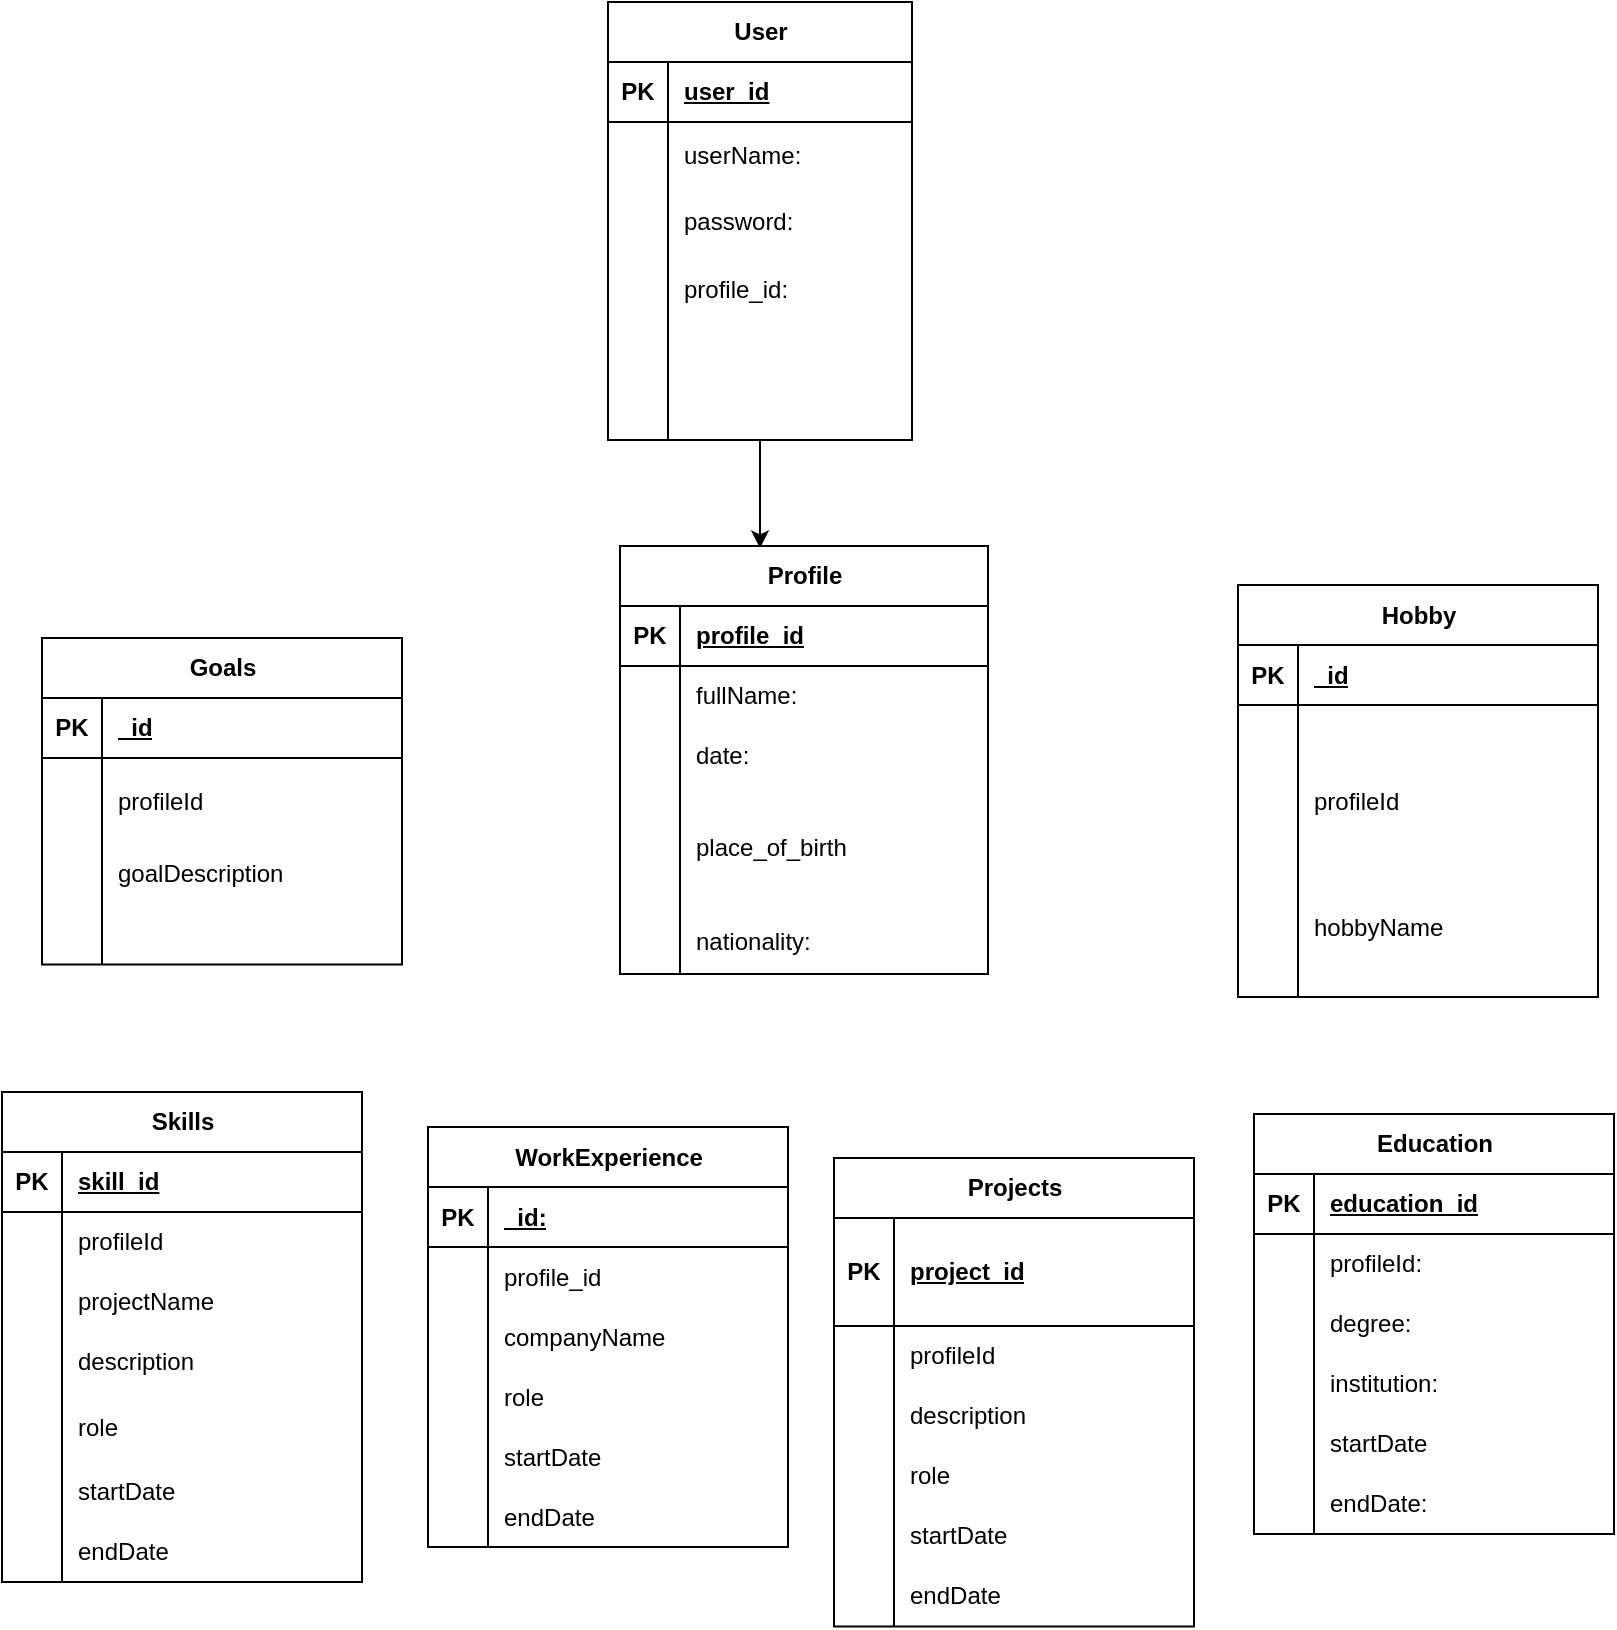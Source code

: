 <mxfile version="24.7.17">
  <diagram name="Trang-1" id="nGcaUoHozt7z9jAccIZH">
    <mxGraphModel dx="880" dy="472" grid="0" gridSize="10" guides="1" tooltips="1" connect="1" arrows="1" fold="1" page="1" pageScale="1" pageWidth="827" pageHeight="1169" math="0" shadow="0">
      <root>
        <mxCell id="0" />
        <mxCell id="1" parent="0" />
        <mxCell id="fSqRHW2vJqCwu24RdeoT-188" style="edgeStyle=orthogonalEdgeStyle;rounded=0;orthogonalLoop=1;jettySize=auto;html=1;" parent="1" source="fSqRHW2vJqCwu24RdeoT-1" edge="1">
          <mxGeometry relative="1" as="geometry">
            <mxPoint x="382.0" y="286.176" as="targetPoint" />
          </mxGeometry>
        </mxCell>
        <mxCell id="fSqRHW2vJqCwu24RdeoT-1" value="User" style="shape=table;startSize=30;container=1;collapsible=1;childLayout=tableLayout;fixedRows=1;rowLines=0;fontStyle=1;align=center;resizeLast=1;html=1;" parent="1" vertex="1">
          <mxGeometry x="306" y="13" width="152" height="219" as="geometry">
            <mxRectangle x="34" y="32" width="60" height="30" as="alternateBounds" />
          </mxGeometry>
        </mxCell>
        <mxCell id="fSqRHW2vJqCwu24RdeoT-2" value="" style="shape=tableRow;horizontal=0;startSize=0;swimlaneHead=0;swimlaneBody=0;fillColor=none;collapsible=0;dropTarget=0;points=[[0,0.5],[1,0.5]];portConstraint=eastwest;top=0;left=0;right=0;bottom=1;" parent="fSqRHW2vJqCwu24RdeoT-1" vertex="1">
          <mxGeometry y="30" width="152" height="30" as="geometry" />
        </mxCell>
        <mxCell id="fSqRHW2vJqCwu24RdeoT-3" value="PK" style="shape=partialRectangle;connectable=0;fillColor=none;top=0;left=0;bottom=0;right=0;fontStyle=1;overflow=hidden;whiteSpace=wrap;html=1;" parent="fSqRHW2vJqCwu24RdeoT-2" vertex="1">
          <mxGeometry width="30" height="30" as="geometry">
            <mxRectangle width="30" height="30" as="alternateBounds" />
          </mxGeometry>
        </mxCell>
        <mxCell id="fSqRHW2vJqCwu24RdeoT-4" value="user_id" style="shape=partialRectangle;connectable=0;fillColor=none;top=0;left=0;bottom=0;right=0;align=left;spacingLeft=6;fontStyle=5;overflow=hidden;whiteSpace=wrap;html=1;" parent="fSqRHW2vJqCwu24RdeoT-2" vertex="1">
          <mxGeometry x="30" width="122" height="30" as="geometry">
            <mxRectangle width="122" height="30" as="alternateBounds" />
          </mxGeometry>
        </mxCell>
        <mxCell id="fSqRHW2vJqCwu24RdeoT-5" value="" style="shape=tableRow;horizontal=0;startSize=0;swimlaneHead=0;swimlaneBody=0;fillColor=none;collapsible=0;dropTarget=0;points=[[0,0.5],[1,0.5]];portConstraint=eastwest;top=0;left=0;right=0;bottom=0;" parent="fSqRHW2vJqCwu24RdeoT-1" vertex="1">
          <mxGeometry y="60" width="152" height="34" as="geometry" />
        </mxCell>
        <mxCell id="fSqRHW2vJqCwu24RdeoT-6" value="" style="shape=partialRectangle;connectable=0;fillColor=none;top=0;left=0;bottom=0;right=0;editable=1;overflow=hidden;whiteSpace=wrap;html=1;" parent="fSqRHW2vJqCwu24RdeoT-5" vertex="1">
          <mxGeometry width="30" height="34" as="geometry">
            <mxRectangle width="30" height="34" as="alternateBounds" />
          </mxGeometry>
        </mxCell>
        <mxCell id="fSqRHW2vJqCwu24RdeoT-7" value="userName:" style="shape=partialRectangle;connectable=0;fillColor=none;top=0;left=0;bottom=0;right=0;align=left;spacingLeft=6;overflow=hidden;whiteSpace=wrap;html=1;" parent="fSqRHW2vJqCwu24RdeoT-5" vertex="1">
          <mxGeometry x="30" width="122" height="34" as="geometry">
            <mxRectangle width="122" height="34" as="alternateBounds" />
          </mxGeometry>
        </mxCell>
        <mxCell id="fSqRHW2vJqCwu24RdeoT-8" value="" style="shape=tableRow;horizontal=0;startSize=0;swimlaneHead=0;swimlaneBody=0;fillColor=none;collapsible=0;dropTarget=0;points=[[0,0.5],[1,0.5]];portConstraint=eastwest;top=0;left=0;right=0;bottom=0;" parent="fSqRHW2vJqCwu24RdeoT-1" vertex="1">
          <mxGeometry y="94" width="152" height="31" as="geometry" />
        </mxCell>
        <mxCell id="fSqRHW2vJqCwu24RdeoT-9" value="" style="shape=partialRectangle;connectable=0;fillColor=none;top=0;left=0;bottom=0;right=0;editable=1;overflow=hidden;whiteSpace=wrap;html=1;" parent="fSqRHW2vJqCwu24RdeoT-8" vertex="1">
          <mxGeometry width="30" height="31" as="geometry">
            <mxRectangle width="30" height="31" as="alternateBounds" />
          </mxGeometry>
        </mxCell>
        <mxCell id="fSqRHW2vJqCwu24RdeoT-10" value="password:" style="shape=partialRectangle;connectable=0;fillColor=none;top=0;left=0;bottom=0;right=0;align=left;spacingLeft=6;overflow=hidden;whiteSpace=wrap;html=1;" parent="fSqRHW2vJqCwu24RdeoT-8" vertex="1">
          <mxGeometry x="30" width="122" height="31" as="geometry">
            <mxRectangle width="122" height="31" as="alternateBounds" />
          </mxGeometry>
        </mxCell>
        <mxCell id="fSqRHW2vJqCwu24RdeoT-11" value="" style="shape=tableRow;horizontal=0;startSize=0;swimlaneHead=0;swimlaneBody=0;fillColor=none;collapsible=0;dropTarget=0;points=[[0,0.5],[1,0.5]];portConstraint=eastwest;top=0;left=0;right=0;bottom=0;" parent="fSqRHW2vJqCwu24RdeoT-1" vertex="1">
          <mxGeometry y="125" width="152" height="37" as="geometry" />
        </mxCell>
        <mxCell id="fSqRHW2vJqCwu24RdeoT-12" value="" style="shape=partialRectangle;connectable=0;fillColor=none;top=0;left=0;bottom=0;right=0;editable=1;overflow=hidden;whiteSpace=wrap;html=1;" parent="fSqRHW2vJqCwu24RdeoT-11" vertex="1">
          <mxGeometry width="30" height="37" as="geometry">
            <mxRectangle width="30" height="37" as="alternateBounds" />
          </mxGeometry>
        </mxCell>
        <mxCell id="fSqRHW2vJqCwu24RdeoT-13" value="profile_id:" style="shape=partialRectangle;connectable=0;fillColor=none;top=0;left=0;bottom=0;right=0;align=left;spacingLeft=6;overflow=hidden;whiteSpace=wrap;html=1;" parent="fSqRHW2vJqCwu24RdeoT-11" vertex="1">
          <mxGeometry x="30" width="122" height="37" as="geometry">
            <mxRectangle width="122" height="37" as="alternateBounds" />
          </mxGeometry>
        </mxCell>
        <mxCell id="fSqRHW2vJqCwu24RdeoT-45" value="" style="shape=tableRow;horizontal=0;startSize=0;swimlaneHead=0;swimlaneBody=0;fillColor=none;collapsible=0;dropTarget=0;points=[[0,0.5],[1,0.5]];portConstraint=eastwest;top=0;left=0;right=0;bottom=0;" parent="fSqRHW2vJqCwu24RdeoT-1" vertex="1">
          <mxGeometry y="162" width="152" height="37" as="geometry" />
        </mxCell>
        <mxCell id="fSqRHW2vJqCwu24RdeoT-46" value="" style="shape=partialRectangle;connectable=0;fillColor=none;top=0;left=0;bottom=0;right=0;editable=1;overflow=hidden;whiteSpace=wrap;html=1;" parent="fSqRHW2vJqCwu24RdeoT-45" vertex="1">
          <mxGeometry width="30" height="37" as="geometry">
            <mxRectangle width="30" height="37" as="alternateBounds" />
          </mxGeometry>
        </mxCell>
        <mxCell id="fSqRHW2vJqCwu24RdeoT-47" value="" style="shape=partialRectangle;connectable=0;fillColor=none;top=0;left=0;bottom=0;right=0;align=left;spacingLeft=6;overflow=hidden;whiteSpace=wrap;html=1;" parent="fSqRHW2vJqCwu24RdeoT-45" vertex="1">
          <mxGeometry x="30" width="122" height="37" as="geometry">
            <mxRectangle width="122" height="37" as="alternateBounds" />
          </mxGeometry>
        </mxCell>
        <mxCell id="fSqRHW2vJqCwu24RdeoT-64" value="" style="shape=tableRow;horizontal=0;startSize=0;swimlaneHead=0;swimlaneBody=0;fillColor=none;collapsible=0;dropTarget=0;points=[[0,0.5],[1,0.5]];portConstraint=eastwest;top=0;left=0;right=0;bottom=0;" parent="fSqRHW2vJqCwu24RdeoT-1" vertex="1">
          <mxGeometry y="199" width="152" height="20" as="geometry" />
        </mxCell>
        <mxCell id="fSqRHW2vJqCwu24RdeoT-65" value="" style="shape=partialRectangle;connectable=0;fillColor=none;top=0;left=0;bottom=0;right=0;editable=1;overflow=hidden;whiteSpace=wrap;html=1;" parent="fSqRHW2vJqCwu24RdeoT-64" vertex="1">
          <mxGeometry width="30" height="20" as="geometry">
            <mxRectangle width="30" height="20" as="alternateBounds" />
          </mxGeometry>
        </mxCell>
        <mxCell id="fSqRHW2vJqCwu24RdeoT-66" value="" style="shape=partialRectangle;connectable=0;fillColor=none;top=0;left=0;bottom=0;right=0;align=left;spacingLeft=6;overflow=hidden;whiteSpace=wrap;html=1;" parent="fSqRHW2vJqCwu24RdeoT-64" vertex="1">
          <mxGeometry x="30" width="122" height="20" as="geometry">
            <mxRectangle width="122" height="20" as="alternateBounds" />
          </mxGeometry>
        </mxCell>
        <mxCell id="fSqRHW2vJqCwu24RdeoT-67" value="Profile" style="shape=table;startSize=30;container=1;collapsible=1;childLayout=tableLayout;fixedRows=1;rowLines=0;fontStyle=1;align=center;resizeLast=1;html=1;" parent="1" vertex="1">
          <mxGeometry x="312" y="285" width="184" height="214" as="geometry" />
        </mxCell>
        <mxCell id="fSqRHW2vJqCwu24RdeoT-68" value="" style="shape=tableRow;horizontal=0;startSize=0;swimlaneHead=0;swimlaneBody=0;fillColor=none;collapsible=0;dropTarget=0;points=[[0,0.5],[1,0.5]];portConstraint=eastwest;top=0;left=0;right=0;bottom=1;" parent="fSqRHW2vJqCwu24RdeoT-67" vertex="1">
          <mxGeometry y="30" width="184" height="30" as="geometry" />
        </mxCell>
        <mxCell id="fSqRHW2vJqCwu24RdeoT-69" value="PK" style="shape=partialRectangle;connectable=0;fillColor=none;top=0;left=0;bottom=0;right=0;fontStyle=1;overflow=hidden;whiteSpace=wrap;html=1;" parent="fSqRHW2vJqCwu24RdeoT-68" vertex="1">
          <mxGeometry width="30" height="30" as="geometry">
            <mxRectangle width="30" height="30" as="alternateBounds" />
          </mxGeometry>
        </mxCell>
        <mxCell id="fSqRHW2vJqCwu24RdeoT-70" value="profile_id" style="shape=partialRectangle;connectable=0;fillColor=none;top=0;left=0;bottom=0;right=0;align=left;spacingLeft=6;fontStyle=5;overflow=hidden;whiteSpace=wrap;html=1;" parent="fSqRHW2vJqCwu24RdeoT-68" vertex="1">
          <mxGeometry x="30" width="154" height="30" as="geometry">
            <mxRectangle width="154" height="30" as="alternateBounds" />
          </mxGeometry>
        </mxCell>
        <mxCell id="fSqRHW2vJqCwu24RdeoT-71" value="" style="shape=tableRow;horizontal=0;startSize=0;swimlaneHead=0;swimlaneBody=0;fillColor=none;collapsible=0;dropTarget=0;points=[[0,0.5],[1,0.5]];portConstraint=eastwest;top=0;left=0;right=0;bottom=0;" parent="fSqRHW2vJqCwu24RdeoT-67" vertex="1">
          <mxGeometry y="60" width="184" height="30" as="geometry" />
        </mxCell>
        <mxCell id="fSqRHW2vJqCwu24RdeoT-72" value="" style="shape=partialRectangle;connectable=0;fillColor=none;top=0;left=0;bottom=0;right=0;editable=1;overflow=hidden;whiteSpace=wrap;html=1;" parent="fSqRHW2vJqCwu24RdeoT-71" vertex="1">
          <mxGeometry width="30" height="30" as="geometry">
            <mxRectangle width="30" height="30" as="alternateBounds" />
          </mxGeometry>
        </mxCell>
        <mxCell id="fSqRHW2vJqCwu24RdeoT-73" value="fullName:" style="shape=partialRectangle;connectable=0;fillColor=none;top=0;left=0;bottom=0;right=0;align=left;spacingLeft=6;overflow=hidden;whiteSpace=wrap;html=1;" parent="fSqRHW2vJqCwu24RdeoT-71" vertex="1">
          <mxGeometry x="30" width="154" height="30" as="geometry">
            <mxRectangle width="154" height="30" as="alternateBounds" />
          </mxGeometry>
        </mxCell>
        <mxCell id="fSqRHW2vJqCwu24RdeoT-74" value="" style="shape=tableRow;horizontal=0;startSize=0;swimlaneHead=0;swimlaneBody=0;fillColor=none;collapsible=0;dropTarget=0;points=[[0,0.5],[1,0.5]];portConstraint=eastwest;top=0;left=0;right=0;bottom=0;" parent="fSqRHW2vJqCwu24RdeoT-67" vertex="1">
          <mxGeometry y="90" width="184" height="30" as="geometry" />
        </mxCell>
        <mxCell id="fSqRHW2vJqCwu24RdeoT-75" value="" style="shape=partialRectangle;connectable=0;fillColor=none;top=0;left=0;bottom=0;right=0;editable=1;overflow=hidden;whiteSpace=wrap;html=1;" parent="fSqRHW2vJqCwu24RdeoT-74" vertex="1">
          <mxGeometry width="30" height="30" as="geometry">
            <mxRectangle width="30" height="30" as="alternateBounds" />
          </mxGeometry>
        </mxCell>
        <mxCell id="fSqRHW2vJqCwu24RdeoT-76" value="date:" style="shape=partialRectangle;connectable=0;fillColor=none;top=0;left=0;bottom=0;right=0;align=left;spacingLeft=6;overflow=hidden;whiteSpace=wrap;html=1;" parent="fSqRHW2vJqCwu24RdeoT-74" vertex="1">
          <mxGeometry x="30" width="154" height="30" as="geometry">
            <mxRectangle width="154" height="30" as="alternateBounds" />
          </mxGeometry>
        </mxCell>
        <mxCell id="fSqRHW2vJqCwu24RdeoT-77" value="" style="shape=tableRow;horizontal=0;startSize=0;swimlaneHead=0;swimlaneBody=0;fillColor=none;collapsible=0;dropTarget=0;points=[[0,0.5],[1,0.5]];portConstraint=eastwest;top=0;left=0;right=0;bottom=0;" parent="fSqRHW2vJqCwu24RdeoT-67" vertex="1">
          <mxGeometry y="120" width="184" height="62" as="geometry" />
        </mxCell>
        <mxCell id="fSqRHW2vJqCwu24RdeoT-78" value="" style="shape=partialRectangle;connectable=0;fillColor=none;top=0;left=0;bottom=0;right=0;editable=1;overflow=hidden;whiteSpace=wrap;html=1;" parent="fSqRHW2vJqCwu24RdeoT-77" vertex="1">
          <mxGeometry width="30" height="62" as="geometry">
            <mxRectangle width="30" height="62" as="alternateBounds" />
          </mxGeometry>
        </mxCell>
        <mxCell id="fSqRHW2vJqCwu24RdeoT-79" value="place_of_birth" style="shape=partialRectangle;connectable=0;fillColor=none;top=0;left=0;bottom=0;right=0;align=left;spacingLeft=6;overflow=hidden;whiteSpace=wrap;html=1;" parent="fSqRHW2vJqCwu24RdeoT-77" vertex="1">
          <mxGeometry x="30" width="154" height="62" as="geometry">
            <mxRectangle width="154" height="62" as="alternateBounds" />
          </mxGeometry>
        </mxCell>
        <mxCell id="fSqRHW2vJqCwu24RdeoT-80" value="" style="shape=tableRow;horizontal=0;startSize=0;swimlaneHead=0;swimlaneBody=0;fillColor=none;collapsible=0;dropTarget=0;points=[[0,0.5],[1,0.5]];portConstraint=eastwest;top=0;left=0;right=0;bottom=0;" parent="fSqRHW2vJqCwu24RdeoT-67" vertex="1">
          <mxGeometry y="182" width="184" height="32" as="geometry" />
        </mxCell>
        <mxCell id="fSqRHW2vJqCwu24RdeoT-81" value="" style="shape=partialRectangle;connectable=0;fillColor=none;top=0;left=0;bottom=0;right=0;editable=1;overflow=hidden;whiteSpace=wrap;html=1;" parent="fSqRHW2vJqCwu24RdeoT-80" vertex="1">
          <mxGeometry width="30" height="32" as="geometry">
            <mxRectangle width="30" height="32" as="alternateBounds" />
          </mxGeometry>
        </mxCell>
        <mxCell id="fSqRHW2vJqCwu24RdeoT-82" value="nationality:" style="shape=partialRectangle;connectable=0;fillColor=none;top=0;left=0;bottom=0;right=0;align=left;spacingLeft=6;overflow=hidden;whiteSpace=wrap;html=1;" parent="fSqRHW2vJqCwu24RdeoT-80" vertex="1">
          <mxGeometry x="30" width="154" height="32" as="geometry">
            <mxRectangle width="154" height="32" as="alternateBounds" />
          </mxGeometry>
        </mxCell>
        <mxCell id="fSqRHW2vJqCwu24RdeoT-83" value="Education" style="shape=table;startSize=30;container=1;collapsible=1;childLayout=tableLayout;fixedRows=1;rowLines=0;fontStyle=1;align=center;resizeLast=1;html=1;" parent="1" vertex="1">
          <mxGeometry x="629" y="569" width="180" height="210" as="geometry" />
        </mxCell>
        <mxCell id="fSqRHW2vJqCwu24RdeoT-84" value="" style="shape=tableRow;horizontal=0;startSize=0;swimlaneHead=0;swimlaneBody=0;fillColor=none;collapsible=0;dropTarget=0;points=[[0,0.5],[1,0.5]];portConstraint=eastwest;top=0;left=0;right=0;bottom=1;" parent="fSqRHW2vJqCwu24RdeoT-83" vertex="1">
          <mxGeometry y="30" width="180" height="30" as="geometry" />
        </mxCell>
        <mxCell id="fSqRHW2vJqCwu24RdeoT-85" value="PK" style="shape=partialRectangle;connectable=0;fillColor=none;top=0;left=0;bottom=0;right=0;fontStyle=1;overflow=hidden;whiteSpace=wrap;html=1;" parent="fSqRHW2vJqCwu24RdeoT-84" vertex="1">
          <mxGeometry width="30" height="30" as="geometry">
            <mxRectangle width="30" height="30" as="alternateBounds" />
          </mxGeometry>
        </mxCell>
        <mxCell id="fSqRHW2vJqCwu24RdeoT-86" value="education_id" style="shape=partialRectangle;connectable=0;fillColor=none;top=0;left=0;bottom=0;right=0;align=left;spacingLeft=6;fontStyle=5;overflow=hidden;whiteSpace=wrap;html=1;" parent="fSqRHW2vJqCwu24RdeoT-84" vertex="1">
          <mxGeometry x="30" width="150" height="30" as="geometry">
            <mxRectangle width="150" height="30" as="alternateBounds" />
          </mxGeometry>
        </mxCell>
        <mxCell id="fSqRHW2vJqCwu24RdeoT-87" value="" style="shape=tableRow;horizontal=0;startSize=0;swimlaneHead=0;swimlaneBody=0;fillColor=none;collapsible=0;dropTarget=0;points=[[0,0.5],[1,0.5]];portConstraint=eastwest;top=0;left=0;right=0;bottom=0;" parent="fSqRHW2vJqCwu24RdeoT-83" vertex="1">
          <mxGeometry y="60" width="180" height="30" as="geometry" />
        </mxCell>
        <mxCell id="fSqRHW2vJqCwu24RdeoT-88" value="" style="shape=partialRectangle;connectable=0;fillColor=none;top=0;left=0;bottom=0;right=0;editable=1;overflow=hidden;whiteSpace=wrap;html=1;" parent="fSqRHW2vJqCwu24RdeoT-87" vertex="1">
          <mxGeometry width="30" height="30" as="geometry">
            <mxRectangle width="30" height="30" as="alternateBounds" />
          </mxGeometry>
        </mxCell>
        <mxCell id="fSqRHW2vJqCwu24RdeoT-89" value="profileId:" style="shape=partialRectangle;connectable=0;fillColor=none;top=0;left=0;bottom=0;right=0;align=left;spacingLeft=6;overflow=hidden;whiteSpace=wrap;html=1;" parent="fSqRHW2vJqCwu24RdeoT-87" vertex="1">
          <mxGeometry x="30" width="150" height="30" as="geometry">
            <mxRectangle width="150" height="30" as="alternateBounds" />
          </mxGeometry>
        </mxCell>
        <mxCell id="fSqRHW2vJqCwu24RdeoT-90" value="" style="shape=tableRow;horizontal=0;startSize=0;swimlaneHead=0;swimlaneBody=0;fillColor=none;collapsible=0;dropTarget=0;points=[[0,0.5],[1,0.5]];portConstraint=eastwest;top=0;left=0;right=0;bottom=0;" parent="fSqRHW2vJqCwu24RdeoT-83" vertex="1">
          <mxGeometry y="90" width="180" height="30" as="geometry" />
        </mxCell>
        <mxCell id="fSqRHW2vJqCwu24RdeoT-91" value="" style="shape=partialRectangle;connectable=0;fillColor=none;top=0;left=0;bottom=0;right=0;editable=1;overflow=hidden;whiteSpace=wrap;html=1;" parent="fSqRHW2vJqCwu24RdeoT-90" vertex="1">
          <mxGeometry width="30" height="30" as="geometry">
            <mxRectangle width="30" height="30" as="alternateBounds" />
          </mxGeometry>
        </mxCell>
        <mxCell id="fSqRHW2vJqCwu24RdeoT-92" value="degree:" style="shape=partialRectangle;connectable=0;fillColor=none;top=0;left=0;bottom=0;right=0;align=left;spacingLeft=6;overflow=hidden;whiteSpace=wrap;html=1;" parent="fSqRHW2vJqCwu24RdeoT-90" vertex="1">
          <mxGeometry x="30" width="150" height="30" as="geometry">
            <mxRectangle width="150" height="30" as="alternateBounds" />
          </mxGeometry>
        </mxCell>
        <mxCell id="fSqRHW2vJqCwu24RdeoT-93" value="" style="shape=tableRow;horizontal=0;startSize=0;swimlaneHead=0;swimlaneBody=0;fillColor=none;collapsible=0;dropTarget=0;points=[[0,0.5],[1,0.5]];portConstraint=eastwest;top=0;left=0;right=0;bottom=0;" parent="fSqRHW2vJqCwu24RdeoT-83" vertex="1">
          <mxGeometry y="120" width="180" height="30" as="geometry" />
        </mxCell>
        <mxCell id="fSqRHW2vJqCwu24RdeoT-94" value="" style="shape=partialRectangle;connectable=0;fillColor=none;top=0;left=0;bottom=0;right=0;editable=1;overflow=hidden;whiteSpace=wrap;html=1;" parent="fSqRHW2vJqCwu24RdeoT-93" vertex="1">
          <mxGeometry width="30" height="30" as="geometry">
            <mxRectangle width="30" height="30" as="alternateBounds" />
          </mxGeometry>
        </mxCell>
        <mxCell id="fSqRHW2vJqCwu24RdeoT-95" value="institution:" style="shape=partialRectangle;connectable=0;fillColor=none;top=0;left=0;bottom=0;right=0;align=left;spacingLeft=6;overflow=hidden;whiteSpace=wrap;html=1;" parent="fSqRHW2vJqCwu24RdeoT-93" vertex="1">
          <mxGeometry x="30" width="150" height="30" as="geometry">
            <mxRectangle width="150" height="30" as="alternateBounds" />
          </mxGeometry>
        </mxCell>
        <mxCell id="fSqRHW2vJqCwu24RdeoT-96" value="" style="shape=tableRow;horizontal=0;startSize=0;swimlaneHead=0;swimlaneBody=0;fillColor=none;collapsible=0;dropTarget=0;points=[[0,0.5],[1,0.5]];portConstraint=eastwest;top=0;left=0;right=0;bottom=0;" parent="fSqRHW2vJqCwu24RdeoT-83" vertex="1">
          <mxGeometry y="150" width="180" height="30" as="geometry" />
        </mxCell>
        <mxCell id="fSqRHW2vJqCwu24RdeoT-97" value="" style="shape=partialRectangle;connectable=0;fillColor=none;top=0;left=0;bottom=0;right=0;editable=1;overflow=hidden;whiteSpace=wrap;html=1;" parent="fSqRHW2vJqCwu24RdeoT-96" vertex="1">
          <mxGeometry width="30" height="30" as="geometry">
            <mxRectangle width="30" height="30" as="alternateBounds" />
          </mxGeometry>
        </mxCell>
        <mxCell id="fSqRHW2vJqCwu24RdeoT-98" value=" startDate" style="shape=partialRectangle;connectable=0;fillColor=none;top=0;left=0;bottom=0;right=0;align=left;spacingLeft=6;overflow=hidden;whiteSpace=wrap;html=1;" parent="fSqRHW2vJqCwu24RdeoT-96" vertex="1">
          <mxGeometry x="30" width="150" height="30" as="geometry">
            <mxRectangle width="150" height="30" as="alternateBounds" />
          </mxGeometry>
        </mxCell>
        <mxCell id="fSqRHW2vJqCwu24RdeoT-99" value="" style="shape=tableRow;horizontal=0;startSize=0;swimlaneHead=0;swimlaneBody=0;fillColor=none;collapsible=0;dropTarget=0;points=[[0,0.5],[1,0.5]];portConstraint=eastwest;top=0;left=0;right=0;bottom=0;" parent="fSqRHW2vJqCwu24RdeoT-83" vertex="1">
          <mxGeometry y="180" width="180" height="30" as="geometry" />
        </mxCell>
        <mxCell id="fSqRHW2vJqCwu24RdeoT-100" value="" style="shape=partialRectangle;connectable=0;fillColor=none;top=0;left=0;bottom=0;right=0;editable=1;overflow=hidden;whiteSpace=wrap;html=1;" parent="fSqRHW2vJqCwu24RdeoT-99" vertex="1">
          <mxGeometry width="30" height="30" as="geometry">
            <mxRectangle width="30" height="30" as="alternateBounds" />
          </mxGeometry>
        </mxCell>
        <mxCell id="fSqRHW2vJqCwu24RdeoT-101" value="endDate:" style="shape=partialRectangle;connectable=0;fillColor=none;top=0;left=0;bottom=0;right=0;align=left;spacingLeft=6;overflow=hidden;whiteSpace=wrap;html=1;" parent="fSqRHW2vJqCwu24RdeoT-99" vertex="1">
          <mxGeometry x="30" width="150" height="30" as="geometry">
            <mxRectangle width="150" height="30" as="alternateBounds" />
          </mxGeometry>
        </mxCell>
        <mxCell id="fSqRHW2vJqCwu24RdeoT-102" value="Skills" style="shape=table;startSize=30;container=1;collapsible=1;childLayout=tableLayout;fixedRows=1;rowLines=0;fontStyle=1;align=center;resizeLast=1;html=1;" parent="1" vertex="1">
          <mxGeometry x="3" y="558" width="180" height="245" as="geometry" />
        </mxCell>
        <mxCell id="fSqRHW2vJqCwu24RdeoT-103" value="" style="shape=tableRow;horizontal=0;startSize=0;swimlaneHead=0;swimlaneBody=0;fillColor=none;collapsible=0;dropTarget=0;points=[[0,0.5],[1,0.5]];portConstraint=eastwest;top=0;left=0;right=0;bottom=1;" parent="fSqRHW2vJqCwu24RdeoT-102" vertex="1">
          <mxGeometry y="30" width="180" height="30" as="geometry" />
        </mxCell>
        <mxCell id="fSqRHW2vJqCwu24RdeoT-104" value="PK" style="shape=partialRectangle;connectable=0;fillColor=none;top=0;left=0;bottom=0;right=0;fontStyle=1;overflow=hidden;whiteSpace=wrap;html=1;" parent="fSqRHW2vJqCwu24RdeoT-103" vertex="1">
          <mxGeometry width="30" height="30" as="geometry">
            <mxRectangle width="30" height="30" as="alternateBounds" />
          </mxGeometry>
        </mxCell>
        <mxCell id="fSqRHW2vJqCwu24RdeoT-105" value="skill_id" style="shape=partialRectangle;connectable=0;fillColor=none;top=0;left=0;bottom=0;right=0;align=left;spacingLeft=6;fontStyle=5;overflow=hidden;whiteSpace=wrap;html=1;" parent="fSqRHW2vJqCwu24RdeoT-103" vertex="1">
          <mxGeometry x="30" width="150" height="30" as="geometry">
            <mxRectangle width="150" height="30" as="alternateBounds" />
          </mxGeometry>
        </mxCell>
        <mxCell id="fSqRHW2vJqCwu24RdeoT-106" value="" style="shape=tableRow;horizontal=0;startSize=0;swimlaneHead=0;swimlaneBody=0;fillColor=none;collapsible=0;dropTarget=0;points=[[0,0.5],[1,0.5]];portConstraint=eastwest;top=0;left=0;right=0;bottom=0;" parent="fSqRHW2vJqCwu24RdeoT-102" vertex="1">
          <mxGeometry y="60" width="180" height="30" as="geometry" />
        </mxCell>
        <mxCell id="fSqRHW2vJqCwu24RdeoT-107" value="" style="shape=partialRectangle;connectable=0;fillColor=none;top=0;left=0;bottom=0;right=0;editable=1;overflow=hidden;whiteSpace=wrap;html=1;" parent="fSqRHW2vJqCwu24RdeoT-106" vertex="1">
          <mxGeometry width="30" height="30" as="geometry">
            <mxRectangle width="30" height="30" as="alternateBounds" />
          </mxGeometry>
        </mxCell>
        <mxCell id="fSqRHW2vJqCwu24RdeoT-108" value="profileId" style="shape=partialRectangle;connectable=0;fillColor=none;top=0;left=0;bottom=0;right=0;align=left;spacingLeft=6;overflow=hidden;whiteSpace=wrap;html=1;" parent="fSqRHW2vJqCwu24RdeoT-106" vertex="1">
          <mxGeometry x="30" width="150" height="30" as="geometry">
            <mxRectangle width="150" height="30" as="alternateBounds" />
          </mxGeometry>
        </mxCell>
        <mxCell id="fSqRHW2vJqCwu24RdeoT-109" value="" style="shape=tableRow;horizontal=0;startSize=0;swimlaneHead=0;swimlaneBody=0;fillColor=none;collapsible=0;dropTarget=0;points=[[0,0.5],[1,0.5]];portConstraint=eastwest;top=0;left=0;right=0;bottom=0;" parent="fSqRHW2vJqCwu24RdeoT-102" vertex="1">
          <mxGeometry y="90" width="180" height="30" as="geometry" />
        </mxCell>
        <mxCell id="fSqRHW2vJqCwu24RdeoT-110" value="" style="shape=partialRectangle;connectable=0;fillColor=none;top=0;left=0;bottom=0;right=0;editable=1;overflow=hidden;whiteSpace=wrap;html=1;" parent="fSqRHW2vJqCwu24RdeoT-109" vertex="1">
          <mxGeometry width="30" height="30" as="geometry">
            <mxRectangle width="30" height="30" as="alternateBounds" />
          </mxGeometry>
        </mxCell>
        <mxCell id="fSqRHW2vJqCwu24RdeoT-111" value="projectName" style="shape=partialRectangle;connectable=0;fillColor=none;top=0;left=0;bottom=0;right=0;align=left;spacingLeft=6;overflow=hidden;whiteSpace=wrap;html=1;" parent="fSqRHW2vJqCwu24RdeoT-109" vertex="1">
          <mxGeometry x="30" width="150" height="30" as="geometry">
            <mxRectangle width="150" height="30" as="alternateBounds" />
          </mxGeometry>
        </mxCell>
        <mxCell id="fSqRHW2vJqCwu24RdeoT-112" value="" style="shape=tableRow;horizontal=0;startSize=0;swimlaneHead=0;swimlaneBody=0;fillColor=none;collapsible=0;dropTarget=0;points=[[0,0.5],[1,0.5]];portConstraint=eastwest;top=0;left=0;right=0;bottom=0;" parent="fSqRHW2vJqCwu24RdeoT-102" vertex="1">
          <mxGeometry y="120" width="180" height="30" as="geometry" />
        </mxCell>
        <mxCell id="fSqRHW2vJqCwu24RdeoT-113" value="" style="shape=partialRectangle;connectable=0;fillColor=none;top=0;left=0;bottom=0;right=0;editable=1;overflow=hidden;whiteSpace=wrap;html=1;" parent="fSqRHW2vJqCwu24RdeoT-112" vertex="1">
          <mxGeometry width="30" height="30" as="geometry">
            <mxRectangle width="30" height="30" as="alternateBounds" />
          </mxGeometry>
        </mxCell>
        <mxCell id="fSqRHW2vJqCwu24RdeoT-114" value="description" style="shape=partialRectangle;connectable=0;fillColor=none;top=0;left=0;bottom=0;right=0;align=left;spacingLeft=6;overflow=hidden;whiteSpace=wrap;html=1;" parent="fSqRHW2vJqCwu24RdeoT-112" vertex="1">
          <mxGeometry x="30" width="150" height="30" as="geometry">
            <mxRectangle width="150" height="30" as="alternateBounds" />
          </mxGeometry>
        </mxCell>
        <mxCell id="fSqRHW2vJqCwu24RdeoT-115" value="" style="shape=tableRow;horizontal=0;startSize=0;swimlaneHead=0;swimlaneBody=0;fillColor=none;collapsible=0;dropTarget=0;points=[[0,0.5],[1,0.5]];portConstraint=eastwest;top=0;left=0;right=0;bottom=0;" parent="fSqRHW2vJqCwu24RdeoT-102" vertex="1">
          <mxGeometry y="150" width="180" height="35" as="geometry" />
        </mxCell>
        <mxCell id="fSqRHW2vJqCwu24RdeoT-116" value="" style="shape=partialRectangle;connectable=0;fillColor=none;top=0;left=0;bottom=0;right=0;editable=1;overflow=hidden;whiteSpace=wrap;html=1;" parent="fSqRHW2vJqCwu24RdeoT-115" vertex="1">
          <mxGeometry width="30" height="35" as="geometry">
            <mxRectangle width="30" height="35" as="alternateBounds" />
          </mxGeometry>
        </mxCell>
        <mxCell id="fSqRHW2vJqCwu24RdeoT-117" value="role" style="shape=partialRectangle;connectable=0;fillColor=none;top=0;left=0;bottom=0;right=0;align=left;spacingLeft=6;overflow=hidden;whiteSpace=wrap;html=1;" parent="fSqRHW2vJqCwu24RdeoT-115" vertex="1">
          <mxGeometry x="30" width="150" height="35" as="geometry">
            <mxRectangle width="150" height="35" as="alternateBounds" />
          </mxGeometry>
        </mxCell>
        <mxCell id="fSqRHW2vJqCwu24RdeoT-118" value="" style="shape=tableRow;horizontal=0;startSize=0;swimlaneHead=0;swimlaneBody=0;fillColor=none;collapsible=0;dropTarget=0;points=[[0,0.5],[1,0.5]];portConstraint=eastwest;top=0;left=0;right=0;bottom=0;" parent="fSqRHW2vJqCwu24RdeoT-102" vertex="1">
          <mxGeometry y="185" width="180" height="30" as="geometry" />
        </mxCell>
        <mxCell id="fSqRHW2vJqCwu24RdeoT-119" value="" style="shape=partialRectangle;connectable=0;fillColor=none;top=0;left=0;bottom=0;right=0;editable=1;overflow=hidden;whiteSpace=wrap;html=1;" parent="fSqRHW2vJqCwu24RdeoT-118" vertex="1">
          <mxGeometry width="30" height="30" as="geometry">
            <mxRectangle width="30" height="30" as="alternateBounds" />
          </mxGeometry>
        </mxCell>
        <mxCell id="fSqRHW2vJqCwu24RdeoT-120" value="startDate" style="shape=partialRectangle;connectable=0;fillColor=none;top=0;left=0;bottom=0;right=0;align=left;spacingLeft=6;overflow=hidden;whiteSpace=wrap;html=1;" parent="fSqRHW2vJqCwu24RdeoT-118" vertex="1">
          <mxGeometry x="30" width="150" height="30" as="geometry">
            <mxRectangle width="150" height="30" as="alternateBounds" />
          </mxGeometry>
        </mxCell>
        <mxCell id="fSqRHW2vJqCwu24RdeoT-121" value="" style="shape=tableRow;horizontal=0;startSize=0;swimlaneHead=0;swimlaneBody=0;fillColor=none;collapsible=0;dropTarget=0;points=[[0,0.5],[1,0.5]];portConstraint=eastwest;top=0;left=0;right=0;bottom=0;" parent="fSqRHW2vJqCwu24RdeoT-102" vertex="1">
          <mxGeometry y="215" width="180" height="30" as="geometry" />
        </mxCell>
        <mxCell id="fSqRHW2vJqCwu24RdeoT-122" value="" style="shape=partialRectangle;connectable=0;fillColor=none;top=0;left=0;bottom=0;right=0;editable=1;overflow=hidden;whiteSpace=wrap;html=1;" parent="fSqRHW2vJqCwu24RdeoT-121" vertex="1">
          <mxGeometry width="30" height="30" as="geometry">
            <mxRectangle width="30" height="30" as="alternateBounds" />
          </mxGeometry>
        </mxCell>
        <mxCell id="fSqRHW2vJqCwu24RdeoT-123" value="endDate" style="shape=partialRectangle;connectable=0;fillColor=none;top=0;left=0;bottom=0;right=0;align=left;spacingLeft=6;overflow=hidden;whiteSpace=wrap;html=1;" parent="fSqRHW2vJqCwu24RdeoT-121" vertex="1">
          <mxGeometry x="30" width="150" height="30" as="geometry">
            <mxRectangle width="150" height="30" as="alternateBounds" />
          </mxGeometry>
        </mxCell>
        <mxCell id="fSqRHW2vJqCwu24RdeoT-143" value="Hobby" style="shape=table;startSize=30;container=1;collapsible=1;childLayout=tableLayout;fixedRows=1;rowLines=0;fontStyle=1;align=center;resizeLast=1;html=1;" parent="1" vertex="1">
          <mxGeometry x="621" y="304.56" width="180" height="206" as="geometry" />
        </mxCell>
        <mxCell id="fSqRHW2vJqCwu24RdeoT-144" value="" style="shape=tableRow;horizontal=0;startSize=0;swimlaneHead=0;swimlaneBody=0;fillColor=none;collapsible=0;dropTarget=0;points=[[0,0.5],[1,0.5]];portConstraint=eastwest;top=0;left=0;right=0;bottom=1;" parent="fSqRHW2vJqCwu24RdeoT-143" vertex="1">
          <mxGeometry y="30" width="180" height="30" as="geometry" />
        </mxCell>
        <mxCell id="fSqRHW2vJqCwu24RdeoT-145" value="PK" style="shape=partialRectangle;connectable=0;fillColor=none;top=0;left=0;bottom=0;right=0;fontStyle=1;overflow=hidden;whiteSpace=wrap;html=1;" parent="fSqRHW2vJqCwu24RdeoT-144" vertex="1">
          <mxGeometry width="30" height="30" as="geometry">
            <mxRectangle width="30" height="30" as="alternateBounds" />
          </mxGeometry>
        </mxCell>
        <mxCell id="fSqRHW2vJqCwu24RdeoT-146" value="_id" style="shape=partialRectangle;connectable=0;fillColor=none;top=0;left=0;bottom=0;right=0;align=left;spacingLeft=6;fontStyle=5;overflow=hidden;whiteSpace=wrap;html=1;" parent="fSqRHW2vJqCwu24RdeoT-144" vertex="1">
          <mxGeometry x="30" width="150" height="30" as="geometry">
            <mxRectangle width="150" height="30" as="alternateBounds" />
          </mxGeometry>
        </mxCell>
        <mxCell id="fSqRHW2vJqCwu24RdeoT-147" value="" style="shape=tableRow;horizontal=0;startSize=0;swimlaneHead=0;swimlaneBody=0;fillColor=none;collapsible=0;dropTarget=0;points=[[0,0.5],[1,0.5]];portConstraint=eastwest;top=0;left=0;right=0;bottom=0;" parent="fSqRHW2vJqCwu24RdeoT-143" vertex="1">
          <mxGeometry y="60" width="180" height="96" as="geometry" />
        </mxCell>
        <mxCell id="fSqRHW2vJqCwu24RdeoT-148" value="" style="shape=partialRectangle;connectable=0;fillColor=none;top=0;left=0;bottom=0;right=0;editable=1;overflow=hidden;whiteSpace=wrap;html=1;" parent="fSqRHW2vJqCwu24RdeoT-147" vertex="1">
          <mxGeometry width="30" height="96" as="geometry">
            <mxRectangle width="30" height="96" as="alternateBounds" />
          </mxGeometry>
        </mxCell>
        <mxCell id="fSqRHW2vJqCwu24RdeoT-149" value="profileId" style="shape=partialRectangle;connectable=0;fillColor=none;top=0;left=0;bottom=0;right=0;align=left;spacingLeft=6;overflow=hidden;whiteSpace=wrap;html=1;" parent="fSqRHW2vJqCwu24RdeoT-147" vertex="1">
          <mxGeometry x="30" width="150" height="96" as="geometry">
            <mxRectangle width="150" height="96" as="alternateBounds" />
          </mxGeometry>
        </mxCell>
        <mxCell id="fSqRHW2vJqCwu24RdeoT-150" value="" style="shape=tableRow;horizontal=0;startSize=0;swimlaneHead=0;swimlaneBody=0;fillColor=none;collapsible=0;dropTarget=0;points=[[0,0.5],[1,0.5]];portConstraint=eastwest;top=0;left=0;right=0;bottom=0;" parent="fSqRHW2vJqCwu24RdeoT-143" vertex="1">
          <mxGeometry y="156" width="180" height="30" as="geometry" />
        </mxCell>
        <mxCell id="fSqRHW2vJqCwu24RdeoT-151" value="" style="shape=partialRectangle;connectable=0;fillColor=none;top=0;left=0;bottom=0;right=0;editable=1;overflow=hidden;whiteSpace=wrap;html=1;" parent="fSqRHW2vJqCwu24RdeoT-150" vertex="1">
          <mxGeometry width="30" height="30" as="geometry">
            <mxRectangle width="30" height="30" as="alternateBounds" />
          </mxGeometry>
        </mxCell>
        <mxCell id="fSqRHW2vJqCwu24RdeoT-152" value="hobbyName" style="shape=partialRectangle;connectable=0;fillColor=none;top=0;left=0;bottom=0;right=0;align=left;spacingLeft=6;overflow=hidden;whiteSpace=wrap;html=1;" parent="fSqRHW2vJqCwu24RdeoT-150" vertex="1">
          <mxGeometry x="30" width="150" height="30" as="geometry">
            <mxRectangle width="150" height="30" as="alternateBounds" />
          </mxGeometry>
        </mxCell>
        <mxCell id="fSqRHW2vJqCwu24RdeoT-153" value="" style="shape=tableRow;horizontal=0;startSize=0;swimlaneHead=0;swimlaneBody=0;fillColor=none;collapsible=0;dropTarget=0;points=[[0,0.5],[1,0.5]];portConstraint=eastwest;top=0;left=0;right=0;bottom=0;" parent="fSqRHW2vJqCwu24RdeoT-143" vertex="1">
          <mxGeometry y="186" width="180" height="20" as="geometry" />
        </mxCell>
        <mxCell id="fSqRHW2vJqCwu24RdeoT-154" value="" style="shape=partialRectangle;connectable=0;fillColor=none;top=0;left=0;bottom=0;right=0;editable=1;overflow=hidden;whiteSpace=wrap;html=1;" parent="fSqRHW2vJqCwu24RdeoT-153" vertex="1">
          <mxGeometry width="30" height="20" as="geometry">
            <mxRectangle width="30" height="20" as="alternateBounds" />
          </mxGeometry>
        </mxCell>
        <mxCell id="fSqRHW2vJqCwu24RdeoT-155" value="" style="shape=partialRectangle;connectable=0;fillColor=none;top=0;left=0;bottom=0;right=0;align=left;spacingLeft=6;overflow=hidden;whiteSpace=wrap;html=1;" parent="fSqRHW2vJqCwu24RdeoT-153" vertex="1">
          <mxGeometry x="30" width="150" height="20" as="geometry">
            <mxRectangle width="150" height="20" as="alternateBounds" />
          </mxGeometry>
        </mxCell>
        <mxCell id="fSqRHW2vJqCwu24RdeoT-156" value="Goals" style="shape=table;startSize=30;container=1;collapsible=1;childLayout=tableLayout;fixedRows=1;rowLines=0;fontStyle=1;align=center;resizeLast=1;html=1;" parent="1" vertex="1">
          <mxGeometry x="23" y="331" width="180" height="163.235" as="geometry" />
        </mxCell>
        <mxCell id="fSqRHW2vJqCwu24RdeoT-157" value="" style="shape=tableRow;horizontal=0;startSize=0;swimlaneHead=0;swimlaneBody=0;fillColor=none;collapsible=0;dropTarget=0;points=[[0,0.5],[1,0.5]];portConstraint=eastwest;top=0;left=0;right=0;bottom=1;" parent="fSqRHW2vJqCwu24RdeoT-156" vertex="1">
          <mxGeometry y="30" width="180" height="30" as="geometry" />
        </mxCell>
        <mxCell id="fSqRHW2vJqCwu24RdeoT-158" value="PK" style="shape=partialRectangle;connectable=0;fillColor=none;top=0;left=0;bottom=0;right=0;fontStyle=1;overflow=hidden;whiteSpace=wrap;html=1;" parent="fSqRHW2vJqCwu24RdeoT-157" vertex="1">
          <mxGeometry width="30" height="30" as="geometry">
            <mxRectangle width="30" height="30" as="alternateBounds" />
          </mxGeometry>
        </mxCell>
        <mxCell id="fSqRHW2vJqCwu24RdeoT-159" value="_id" style="shape=partialRectangle;connectable=0;fillColor=none;top=0;left=0;bottom=0;right=0;align=left;spacingLeft=6;fontStyle=5;overflow=hidden;whiteSpace=wrap;html=1;" parent="fSqRHW2vJqCwu24RdeoT-157" vertex="1">
          <mxGeometry x="30" width="150" height="30" as="geometry">
            <mxRectangle width="150" height="30" as="alternateBounds" />
          </mxGeometry>
        </mxCell>
        <mxCell id="fSqRHW2vJqCwu24RdeoT-160" value="" style="shape=tableRow;horizontal=0;startSize=0;swimlaneHead=0;swimlaneBody=0;fillColor=none;collapsible=0;dropTarget=0;points=[[0,0.5],[1,0.5]];portConstraint=eastwest;top=0;left=0;right=0;bottom=0;" parent="fSqRHW2vJqCwu24RdeoT-156" vertex="1">
          <mxGeometry y="60" width="180" height="43" as="geometry" />
        </mxCell>
        <mxCell id="fSqRHW2vJqCwu24RdeoT-161" value="" style="shape=partialRectangle;connectable=0;fillColor=none;top=0;left=0;bottom=0;right=0;editable=1;overflow=hidden;whiteSpace=wrap;html=1;" parent="fSqRHW2vJqCwu24RdeoT-160" vertex="1">
          <mxGeometry width="30" height="43" as="geometry">
            <mxRectangle width="30" height="43" as="alternateBounds" />
          </mxGeometry>
        </mxCell>
        <mxCell id="fSqRHW2vJqCwu24RdeoT-162" value="profileId" style="shape=partialRectangle;connectable=0;fillColor=none;top=0;left=0;bottom=0;right=0;align=left;spacingLeft=6;overflow=hidden;whiteSpace=wrap;html=1;" parent="fSqRHW2vJqCwu24RdeoT-160" vertex="1">
          <mxGeometry x="30" width="150" height="43" as="geometry">
            <mxRectangle width="150" height="43" as="alternateBounds" />
          </mxGeometry>
        </mxCell>
        <mxCell id="fSqRHW2vJqCwu24RdeoT-163" value="" style="shape=tableRow;horizontal=0;startSize=0;swimlaneHead=0;swimlaneBody=0;fillColor=none;collapsible=0;dropTarget=0;points=[[0,0.5],[1,0.5]];portConstraint=eastwest;top=0;left=0;right=0;bottom=0;" parent="fSqRHW2vJqCwu24RdeoT-156" vertex="1">
          <mxGeometry y="103" width="180" height="30" as="geometry" />
        </mxCell>
        <mxCell id="fSqRHW2vJqCwu24RdeoT-164" value="" style="shape=partialRectangle;connectable=0;fillColor=none;top=0;left=0;bottom=0;right=0;editable=1;overflow=hidden;whiteSpace=wrap;html=1;" parent="fSqRHW2vJqCwu24RdeoT-163" vertex="1">
          <mxGeometry width="30" height="30" as="geometry">
            <mxRectangle width="30" height="30" as="alternateBounds" />
          </mxGeometry>
        </mxCell>
        <mxCell id="fSqRHW2vJqCwu24RdeoT-165" value="goalDescription" style="shape=partialRectangle;connectable=0;fillColor=none;top=0;left=0;bottom=0;right=0;align=left;spacingLeft=6;overflow=hidden;whiteSpace=wrap;html=1;" parent="fSqRHW2vJqCwu24RdeoT-163" vertex="1">
          <mxGeometry x="30" width="150" height="30" as="geometry">
            <mxRectangle width="150" height="30" as="alternateBounds" />
          </mxGeometry>
        </mxCell>
        <mxCell id="fSqRHW2vJqCwu24RdeoT-166" value="" style="shape=tableRow;horizontal=0;startSize=0;swimlaneHead=0;swimlaneBody=0;fillColor=none;collapsible=0;dropTarget=0;points=[[0,0.5],[1,0.5]];portConstraint=eastwest;top=0;left=0;right=0;bottom=0;" parent="fSqRHW2vJqCwu24RdeoT-156" vertex="1">
          <mxGeometry y="133" width="180" height="30" as="geometry" />
        </mxCell>
        <mxCell id="fSqRHW2vJqCwu24RdeoT-167" value="" style="shape=partialRectangle;connectable=0;fillColor=none;top=0;left=0;bottom=0;right=0;editable=1;overflow=hidden;whiteSpace=wrap;html=1;" parent="fSqRHW2vJqCwu24RdeoT-166" vertex="1">
          <mxGeometry width="30" height="30" as="geometry">
            <mxRectangle width="30" height="30" as="alternateBounds" />
          </mxGeometry>
        </mxCell>
        <mxCell id="fSqRHW2vJqCwu24RdeoT-168" value="" style="shape=partialRectangle;connectable=0;fillColor=none;top=0;left=0;bottom=0;right=0;align=left;spacingLeft=6;overflow=hidden;whiteSpace=wrap;html=1;" parent="fSqRHW2vJqCwu24RdeoT-166" vertex="1">
          <mxGeometry x="30" width="150" height="30" as="geometry">
            <mxRectangle width="150" height="30" as="alternateBounds" />
          </mxGeometry>
        </mxCell>
        <mxCell id="fSqRHW2vJqCwu24RdeoT-124" value="WorkExperience" style="shape=table;startSize=30;container=1;collapsible=1;childLayout=tableLayout;fixedRows=1;rowLines=0;fontStyle=1;align=center;resizeLast=1;html=1;" parent="1" vertex="1">
          <mxGeometry x="216" y="575.5" width="180" height="210" as="geometry" />
        </mxCell>
        <mxCell id="fSqRHW2vJqCwu24RdeoT-125" value="" style="shape=tableRow;horizontal=0;startSize=0;swimlaneHead=0;swimlaneBody=0;fillColor=none;collapsible=0;dropTarget=0;points=[[0,0.5],[1,0.5]];portConstraint=eastwest;top=0;left=0;right=0;bottom=1;" parent="fSqRHW2vJqCwu24RdeoT-124" vertex="1">
          <mxGeometry y="30" width="180" height="30" as="geometry" />
        </mxCell>
        <mxCell id="fSqRHW2vJqCwu24RdeoT-126" value="PK" style="shape=partialRectangle;connectable=0;fillColor=none;top=0;left=0;bottom=0;right=0;fontStyle=1;overflow=hidden;whiteSpace=wrap;html=1;" parent="fSqRHW2vJqCwu24RdeoT-125" vertex="1">
          <mxGeometry width="30" height="30" as="geometry">
            <mxRectangle width="30" height="30" as="alternateBounds" />
          </mxGeometry>
        </mxCell>
        <mxCell id="fSqRHW2vJqCwu24RdeoT-127" value="_id:" style="shape=partialRectangle;connectable=0;fillColor=none;top=0;left=0;bottom=0;right=0;align=left;spacingLeft=6;fontStyle=5;overflow=hidden;whiteSpace=wrap;html=1;" parent="fSqRHW2vJqCwu24RdeoT-125" vertex="1">
          <mxGeometry x="30" width="150" height="30" as="geometry">
            <mxRectangle width="150" height="30" as="alternateBounds" />
          </mxGeometry>
        </mxCell>
        <mxCell id="fSqRHW2vJqCwu24RdeoT-128" value="" style="shape=tableRow;horizontal=0;startSize=0;swimlaneHead=0;swimlaneBody=0;fillColor=none;collapsible=0;dropTarget=0;points=[[0,0.5],[1,0.5]];portConstraint=eastwest;top=0;left=0;right=0;bottom=0;" parent="fSqRHW2vJqCwu24RdeoT-124" vertex="1">
          <mxGeometry y="60" width="180" height="30" as="geometry" />
        </mxCell>
        <mxCell id="fSqRHW2vJqCwu24RdeoT-129" value="" style="shape=partialRectangle;connectable=0;fillColor=none;top=0;left=0;bottom=0;right=0;editable=1;overflow=hidden;whiteSpace=wrap;html=1;" parent="fSqRHW2vJqCwu24RdeoT-128" vertex="1">
          <mxGeometry width="30" height="30" as="geometry">
            <mxRectangle width="30" height="30" as="alternateBounds" />
          </mxGeometry>
        </mxCell>
        <mxCell id="fSqRHW2vJqCwu24RdeoT-130" value="profile_id" style="shape=partialRectangle;connectable=0;fillColor=none;top=0;left=0;bottom=0;right=0;align=left;spacingLeft=6;overflow=hidden;whiteSpace=wrap;html=1;" parent="fSqRHW2vJqCwu24RdeoT-128" vertex="1">
          <mxGeometry x="30" width="150" height="30" as="geometry">
            <mxRectangle width="150" height="30" as="alternateBounds" />
          </mxGeometry>
        </mxCell>
        <mxCell id="fSqRHW2vJqCwu24RdeoT-131" value="" style="shape=tableRow;horizontal=0;startSize=0;swimlaneHead=0;swimlaneBody=0;fillColor=none;collapsible=0;dropTarget=0;points=[[0,0.5],[1,0.5]];portConstraint=eastwest;top=0;left=0;right=0;bottom=0;" parent="fSqRHW2vJqCwu24RdeoT-124" vertex="1">
          <mxGeometry y="90" width="180" height="30" as="geometry" />
        </mxCell>
        <mxCell id="fSqRHW2vJqCwu24RdeoT-132" value="" style="shape=partialRectangle;connectable=0;fillColor=none;top=0;left=0;bottom=0;right=0;editable=1;overflow=hidden;whiteSpace=wrap;html=1;" parent="fSqRHW2vJqCwu24RdeoT-131" vertex="1">
          <mxGeometry width="30" height="30" as="geometry">
            <mxRectangle width="30" height="30" as="alternateBounds" />
          </mxGeometry>
        </mxCell>
        <mxCell id="fSqRHW2vJqCwu24RdeoT-133" value="companyName" style="shape=partialRectangle;connectable=0;fillColor=none;top=0;left=0;bottom=0;right=0;align=left;spacingLeft=6;overflow=hidden;whiteSpace=wrap;html=1;" parent="fSqRHW2vJqCwu24RdeoT-131" vertex="1">
          <mxGeometry x="30" width="150" height="30" as="geometry">
            <mxRectangle width="150" height="30" as="alternateBounds" />
          </mxGeometry>
        </mxCell>
        <mxCell id="fSqRHW2vJqCwu24RdeoT-134" value="" style="shape=tableRow;horizontal=0;startSize=0;swimlaneHead=0;swimlaneBody=0;fillColor=none;collapsible=0;dropTarget=0;points=[[0,0.5],[1,0.5]];portConstraint=eastwest;top=0;left=0;right=0;bottom=0;" parent="fSqRHW2vJqCwu24RdeoT-124" vertex="1">
          <mxGeometry y="120" width="180" height="30" as="geometry" />
        </mxCell>
        <mxCell id="fSqRHW2vJqCwu24RdeoT-135" value="" style="shape=partialRectangle;connectable=0;fillColor=none;top=0;left=0;bottom=0;right=0;editable=1;overflow=hidden;whiteSpace=wrap;html=1;" parent="fSqRHW2vJqCwu24RdeoT-134" vertex="1">
          <mxGeometry width="30" height="30" as="geometry">
            <mxRectangle width="30" height="30" as="alternateBounds" />
          </mxGeometry>
        </mxCell>
        <mxCell id="fSqRHW2vJqCwu24RdeoT-136" value="role" style="shape=partialRectangle;connectable=0;fillColor=none;top=0;left=0;bottom=0;right=0;align=left;spacingLeft=6;overflow=hidden;whiteSpace=wrap;html=1;" parent="fSqRHW2vJqCwu24RdeoT-134" vertex="1">
          <mxGeometry x="30" width="150" height="30" as="geometry">
            <mxRectangle width="150" height="30" as="alternateBounds" />
          </mxGeometry>
        </mxCell>
        <mxCell id="fSqRHW2vJqCwu24RdeoT-137" value="" style="shape=tableRow;horizontal=0;startSize=0;swimlaneHead=0;swimlaneBody=0;fillColor=none;collapsible=0;dropTarget=0;points=[[0,0.5],[1,0.5]];portConstraint=eastwest;top=0;left=0;right=0;bottom=0;" parent="fSqRHW2vJqCwu24RdeoT-124" vertex="1">
          <mxGeometry y="150" width="180" height="30" as="geometry" />
        </mxCell>
        <mxCell id="fSqRHW2vJqCwu24RdeoT-138" value="" style="shape=partialRectangle;connectable=0;fillColor=none;top=0;left=0;bottom=0;right=0;editable=1;overflow=hidden;whiteSpace=wrap;html=1;" parent="fSqRHW2vJqCwu24RdeoT-137" vertex="1">
          <mxGeometry width="30" height="30" as="geometry">
            <mxRectangle width="30" height="30" as="alternateBounds" />
          </mxGeometry>
        </mxCell>
        <mxCell id="fSqRHW2vJqCwu24RdeoT-139" value="startDate" style="shape=partialRectangle;connectable=0;fillColor=none;top=0;left=0;bottom=0;right=0;align=left;spacingLeft=6;overflow=hidden;whiteSpace=wrap;html=1;" parent="fSqRHW2vJqCwu24RdeoT-137" vertex="1">
          <mxGeometry x="30" width="150" height="30" as="geometry">
            <mxRectangle width="150" height="30" as="alternateBounds" />
          </mxGeometry>
        </mxCell>
        <mxCell id="fSqRHW2vJqCwu24RdeoT-140" value="" style="shape=tableRow;horizontal=0;startSize=0;swimlaneHead=0;swimlaneBody=0;fillColor=none;collapsible=0;dropTarget=0;points=[[0,0.5],[1,0.5]];portConstraint=eastwest;top=0;left=0;right=0;bottom=0;" parent="fSqRHW2vJqCwu24RdeoT-124" vertex="1">
          <mxGeometry y="180" width="180" height="30" as="geometry" />
        </mxCell>
        <mxCell id="fSqRHW2vJqCwu24RdeoT-141" value="" style="shape=partialRectangle;connectable=0;fillColor=none;top=0;left=0;bottom=0;right=0;editable=1;overflow=hidden;whiteSpace=wrap;html=1;" parent="fSqRHW2vJqCwu24RdeoT-140" vertex="1">
          <mxGeometry width="30" height="30" as="geometry">
            <mxRectangle width="30" height="30" as="alternateBounds" />
          </mxGeometry>
        </mxCell>
        <mxCell id="fSqRHW2vJqCwu24RdeoT-142" value="endDate" style="shape=partialRectangle;connectable=0;fillColor=none;top=0;left=0;bottom=0;right=0;align=left;spacingLeft=6;overflow=hidden;whiteSpace=wrap;html=1;" parent="fSqRHW2vJqCwu24RdeoT-140" vertex="1">
          <mxGeometry x="30" width="150" height="30" as="geometry">
            <mxRectangle width="150" height="30" as="alternateBounds" />
          </mxGeometry>
        </mxCell>
        <mxCell id="fSqRHW2vJqCwu24RdeoT-169" value="Projects" style="shape=table;startSize=30;container=1;collapsible=1;childLayout=tableLayout;fixedRows=1;rowLines=0;fontStyle=1;align=center;resizeLast=1;html=1;" parent="1" vertex="1">
          <mxGeometry x="419" y="591" width="180" height="234.294" as="geometry" />
        </mxCell>
        <mxCell id="fSqRHW2vJqCwu24RdeoT-170" value="" style="shape=tableRow;horizontal=0;startSize=0;swimlaneHead=0;swimlaneBody=0;fillColor=none;collapsible=0;dropTarget=0;points=[[0,0.5],[1,0.5]];portConstraint=eastwest;top=0;left=0;right=0;bottom=1;" parent="fSqRHW2vJqCwu24RdeoT-169" vertex="1">
          <mxGeometry y="30" width="180" height="54" as="geometry" />
        </mxCell>
        <mxCell id="fSqRHW2vJqCwu24RdeoT-171" value="PK" style="shape=partialRectangle;connectable=0;fillColor=none;top=0;left=0;bottom=0;right=0;fontStyle=1;overflow=hidden;whiteSpace=wrap;html=1;" parent="fSqRHW2vJqCwu24RdeoT-170" vertex="1">
          <mxGeometry width="30" height="54" as="geometry">
            <mxRectangle width="30" height="54" as="alternateBounds" />
          </mxGeometry>
        </mxCell>
        <mxCell id="fSqRHW2vJqCwu24RdeoT-172" value="project_id" style="shape=partialRectangle;connectable=0;fillColor=none;top=0;left=0;bottom=0;right=0;align=left;spacingLeft=6;fontStyle=5;overflow=hidden;whiteSpace=wrap;html=1;" parent="fSqRHW2vJqCwu24RdeoT-170" vertex="1">
          <mxGeometry x="30" width="150" height="54" as="geometry">
            <mxRectangle width="150" height="54" as="alternateBounds" />
          </mxGeometry>
        </mxCell>
        <mxCell id="fSqRHW2vJqCwu24RdeoT-173" value="" style="shape=tableRow;horizontal=0;startSize=0;swimlaneHead=0;swimlaneBody=0;fillColor=none;collapsible=0;dropTarget=0;points=[[0,0.5],[1,0.5]];portConstraint=eastwest;top=0;left=0;right=0;bottom=0;" parent="fSqRHW2vJqCwu24RdeoT-169" vertex="1">
          <mxGeometry y="84" width="180" height="30" as="geometry" />
        </mxCell>
        <mxCell id="fSqRHW2vJqCwu24RdeoT-174" value="" style="shape=partialRectangle;connectable=0;fillColor=none;top=0;left=0;bottom=0;right=0;editable=1;overflow=hidden;whiteSpace=wrap;html=1;" parent="fSqRHW2vJqCwu24RdeoT-173" vertex="1">
          <mxGeometry width="30" height="30" as="geometry">
            <mxRectangle width="30" height="30" as="alternateBounds" />
          </mxGeometry>
        </mxCell>
        <mxCell id="fSqRHW2vJqCwu24RdeoT-175" value="profileId" style="shape=partialRectangle;connectable=0;fillColor=none;top=0;left=0;bottom=0;right=0;align=left;spacingLeft=6;overflow=hidden;whiteSpace=wrap;html=1;" parent="fSqRHW2vJqCwu24RdeoT-173" vertex="1">
          <mxGeometry x="30" width="150" height="30" as="geometry">
            <mxRectangle width="150" height="30" as="alternateBounds" />
          </mxGeometry>
        </mxCell>
        <mxCell id="fSqRHW2vJqCwu24RdeoT-176" value="" style="shape=tableRow;horizontal=0;startSize=0;swimlaneHead=0;swimlaneBody=0;fillColor=none;collapsible=0;dropTarget=0;points=[[0,0.5],[1,0.5]];portConstraint=eastwest;top=0;left=0;right=0;bottom=0;" parent="fSqRHW2vJqCwu24RdeoT-169" vertex="1">
          <mxGeometry y="114" width="180" height="30" as="geometry" />
        </mxCell>
        <mxCell id="fSqRHW2vJqCwu24RdeoT-177" value="" style="shape=partialRectangle;connectable=0;fillColor=none;top=0;left=0;bottom=0;right=0;editable=1;overflow=hidden;whiteSpace=wrap;html=1;" parent="fSqRHW2vJqCwu24RdeoT-176" vertex="1">
          <mxGeometry width="30" height="30" as="geometry">
            <mxRectangle width="30" height="30" as="alternateBounds" />
          </mxGeometry>
        </mxCell>
        <mxCell id="fSqRHW2vJqCwu24RdeoT-178" value="description" style="shape=partialRectangle;connectable=0;fillColor=none;top=0;left=0;bottom=0;right=0;align=left;spacingLeft=6;overflow=hidden;whiteSpace=wrap;html=1;" parent="fSqRHW2vJqCwu24RdeoT-176" vertex="1">
          <mxGeometry x="30" width="150" height="30" as="geometry">
            <mxRectangle width="150" height="30" as="alternateBounds" />
          </mxGeometry>
        </mxCell>
        <mxCell id="fSqRHW2vJqCwu24RdeoT-179" value="" style="shape=tableRow;horizontal=0;startSize=0;swimlaneHead=0;swimlaneBody=0;fillColor=none;collapsible=0;dropTarget=0;points=[[0,0.5],[1,0.5]];portConstraint=eastwest;top=0;left=0;right=0;bottom=0;" parent="fSqRHW2vJqCwu24RdeoT-169" vertex="1">
          <mxGeometry y="144" width="180" height="30" as="geometry" />
        </mxCell>
        <mxCell id="fSqRHW2vJqCwu24RdeoT-180" value="" style="shape=partialRectangle;connectable=0;fillColor=none;top=0;left=0;bottom=0;right=0;editable=1;overflow=hidden;whiteSpace=wrap;html=1;" parent="fSqRHW2vJqCwu24RdeoT-179" vertex="1">
          <mxGeometry width="30" height="30" as="geometry">
            <mxRectangle width="30" height="30" as="alternateBounds" />
          </mxGeometry>
        </mxCell>
        <mxCell id="fSqRHW2vJqCwu24RdeoT-181" value="role" style="shape=partialRectangle;connectable=0;fillColor=none;top=0;left=0;bottom=0;right=0;align=left;spacingLeft=6;overflow=hidden;whiteSpace=wrap;html=1;" parent="fSqRHW2vJqCwu24RdeoT-179" vertex="1">
          <mxGeometry x="30" width="150" height="30" as="geometry">
            <mxRectangle width="150" height="30" as="alternateBounds" />
          </mxGeometry>
        </mxCell>
        <mxCell id="fSqRHW2vJqCwu24RdeoT-182" value="" style="shape=tableRow;horizontal=0;startSize=0;swimlaneHead=0;swimlaneBody=0;fillColor=none;collapsible=0;dropTarget=0;points=[[0,0.5],[1,0.5]];portConstraint=eastwest;top=0;left=0;right=0;bottom=0;" parent="fSqRHW2vJqCwu24RdeoT-169" vertex="1">
          <mxGeometry y="174" width="180" height="30" as="geometry" />
        </mxCell>
        <mxCell id="fSqRHW2vJqCwu24RdeoT-183" value="" style="shape=partialRectangle;connectable=0;fillColor=none;top=0;left=0;bottom=0;right=0;editable=1;overflow=hidden;whiteSpace=wrap;html=1;" parent="fSqRHW2vJqCwu24RdeoT-182" vertex="1">
          <mxGeometry width="30" height="30" as="geometry">
            <mxRectangle width="30" height="30" as="alternateBounds" />
          </mxGeometry>
        </mxCell>
        <mxCell id="fSqRHW2vJqCwu24RdeoT-184" value="startDate" style="shape=partialRectangle;connectable=0;fillColor=none;top=0;left=0;bottom=0;right=0;align=left;spacingLeft=6;overflow=hidden;whiteSpace=wrap;html=1;" parent="fSqRHW2vJqCwu24RdeoT-182" vertex="1">
          <mxGeometry x="30" width="150" height="30" as="geometry">
            <mxRectangle width="150" height="30" as="alternateBounds" />
          </mxGeometry>
        </mxCell>
        <mxCell id="fSqRHW2vJqCwu24RdeoT-185" value="" style="shape=tableRow;horizontal=0;startSize=0;swimlaneHead=0;swimlaneBody=0;fillColor=none;collapsible=0;dropTarget=0;points=[[0,0.5],[1,0.5]];portConstraint=eastwest;top=0;left=0;right=0;bottom=0;" parent="fSqRHW2vJqCwu24RdeoT-169" vertex="1">
          <mxGeometry y="204" width="180" height="30" as="geometry" />
        </mxCell>
        <mxCell id="fSqRHW2vJqCwu24RdeoT-186" value="" style="shape=partialRectangle;connectable=0;fillColor=none;top=0;left=0;bottom=0;right=0;editable=1;overflow=hidden;whiteSpace=wrap;html=1;" parent="fSqRHW2vJqCwu24RdeoT-185" vertex="1">
          <mxGeometry width="30" height="30" as="geometry">
            <mxRectangle width="30" height="30" as="alternateBounds" />
          </mxGeometry>
        </mxCell>
        <mxCell id="fSqRHW2vJqCwu24RdeoT-187" value="endDate" style="shape=partialRectangle;connectable=0;fillColor=none;top=0;left=0;bottom=0;right=0;align=left;spacingLeft=6;overflow=hidden;whiteSpace=wrap;html=1;" parent="fSqRHW2vJqCwu24RdeoT-185" vertex="1">
          <mxGeometry x="30" width="150" height="30" as="geometry">
            <mxRectangle width="150" height="30" as="alternateBounds" />
          </mxGeometry>
        </mxCell>
      </root>
    </mxGraphModel>
  </diagram>
</mxfile>
